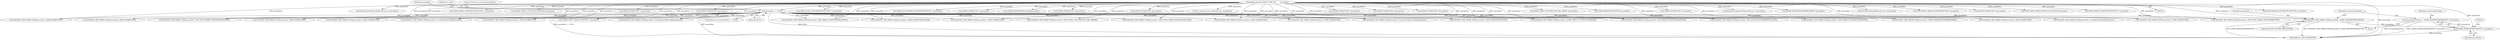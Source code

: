 digraph "0_Android_560ccdb509a7b86186fac0fce1b25bd9a3e6a6e8_2@pointer" {
"1002542" [label="(Call,*extradataIndexType = (QOMX_INDEXEXTRADATATYPE *) paramData)"];
"1002544" [label="(Call,(QOMX_INDEXEXTRADATATYPE *) paramData)"];
"1002538" [label="(Call,VALIDATE_OMX_PARAM_DATA(paramData, QOMX_INDEXEXTRADATATYPE))"];
"1000135" [label="(Call,paramData == NULL)"];
"1000111" [label="(MethodParameterIn,OMX_IN OMX_PTR        paramData)"];
"1002095" [label="(Call,(OMX_PARAM_BUFFERSUPPLIERTYPE*) paramData)"];
"1002591" [label="(Call,(EnableAndroidNativeBuffersParams *) paramData)"];
"1002255" [label="(Call,VALIDATE_OMX_PARAM_DATA(paramData, QOMX_ENABLETYPE))"];
"1002543" [label="(Identifier,extradataIndexType)"];
"1000134" [label="(ControlStructure,if (paramData == NULL))"];
"1002270" [label="(Call,VALIDATE_OMX_PARAM_DATA(paramData, QOMX_ENABLETYPE))"];
"1001634" [label="(Call,(OMX_PARAM_COMPONENTROLETYPE *) paramData)"];
"1002546" [label="(Identifier,paramData)"];
"1003007" [label="(Call,(QOMX_VIDEO_CUSTOM_BUFFERSIZE*)paramData)"];
"1001501" [label="(Call,VALIDATE_OMX_PARAM_DATA(paramData, OMX_QCOM_PARAM_PORTDEFINITIONTYPE))"];
"1002345" [label="(Call,VALIDATE_OMX_PARAM_DATA(paramData, QOMX_ENABLETYPE))"];
"1002300" [label="(Call,VALIDATE_OMX_PARAM_DATA(paramData, QOMX_ENABLETYPE))"];
"1002369" [label="(Call,(QOMX_ENABLETYPE *)paramData)"];
"1002619" [label="(Call,VALIDATE_OMX_PARAM_DATA(paramData, UseAndroidNativeBufferParams))"];
"1002315" [label="(Call,VALIDATE_OMX_PARAM_DATA(paramData, QOMX_ENABLETYPE))"];
"1002264" [label="(Call,(QOMX_ENABLETYPE *)paramData)"];
"1002394" [label="(Call,(QOMX_VIDEO_PARAM_DIVXTYPE *) paramData)"];
"1002408" [label="(Call,(OMX_QCOM_PLATFORMPRIVATE_EXTN *) paramData)"];
"1002537" [label="(Block,)"];
"1000137" [label="(Identifier,NULL)"];
"1000135" [label="(Call,paramData == NULL)"];
"1002585" [label="(Call,VALIDATE_OMX_PARAM_DATA(paramData, EnableAndroidNativeBuffersParams))"];
"1001628" [label="(Call,VALIDATE_OMX_PARAM_DATA(paramData, OMX_PARAM_COMPONENTROLETYPE))"];
"1002830" [label="(Call,VALIDATE_OMX_PARAM_DATA(paramData, QOMX_INDEXDOWNSCALAR))"];
"1001507" [label="(Call,(OMX_QCOM_PARAM_PORTDEFINITIONTYPE *) paramData)"];
"1002354" [label="(Call,(QOMX_ENABLETYPE *)paramData)"];
"1002836" [label="(Call,(QOMX_INDEXDOWNSCALAR*)paramData)"];
"1000136" [label="(Identifier,paramData)"];
"1002309" [label="(Call,(QOMX_ENABLETYPE *)paramData)"];
"1002360" [label="(Call,VALIDATE_OMX_PARAM_DATA(paramData, QOMX_ENABLETYPE))"];
"1002159" [label="(Call,VALIDATE_OMX_PARAM_DATA(paramData, QOMX_VIDEO_DECODER_PICTURE_ORDER))"];
"1002544" [label="(Call,(QOMX_INDEXEXTRADATATYPE *) paramData)"];
"1002384" [label="(Call,(QOMX_ENABLETYPE *)paramData)"];
"1002680" [label="(Call,VALIDATE_OMX_PARAM_DATA(paramData, OMX_VIDEO_PARAM_PROFILELEVELTYPE))"];
"1002285" [label="(Call,VALIDATE_OMX_PARAM_DATA(paramData, QOMX_ENABLETYPE))"];
"1002624" [label="(Call,use_android_native_buffer(hComp, paramData))"];
"1002542" [label="(Call,*extradataIndexType = (QOMX_INDEXEXTRADATATYPE *) paramData)"];
"1003102" [label="(MethodReturn,OMX_ERRORTYPE)"];
"1002330" [label="(Call,VALIDATE_OMX_PARAM_DATA(paramData, QOMX_ENABLETYPE))"];
"1002918" [label="(Call,VALIDATE_OMX_PARAM_DATA(paramData, PrepareForAdaptivePlaybackParams))"];
"1002040" [label="(Call,VALIDATE_OMX_PARAM_DATA(paramData, OMX_PRIORITYMGMTTYPE))"];
"1002551" [label="(Identifier,extradataIndexType)"];
"1002999" [label="(Call,VALIDATE_OMX_PARAM_DATA(paramData, QOMX_VIDEO_CUSTOM_BUFFERSIZE))"];
"1002249" [label="(Call,(QOMX_ENABLETYPE *)paramData)"];
"1002540" [label="(Identifier,QOMX_INDEXEXTRADATATYPE)"];
"1002324" [label="(Call,(QOMX_ENABLETYPE *)paramData)"];
"1002339" [label="(Call,(QOMX_ENABLETYPE *)paramData)"];
"1000177" [label="(Call,VALIDATE_OMX_PARAM_DATA(paramData, OMX_PARAM_PORTDEFINITIONTYPE))"];
"1002400" [label="(Call,VALIDATE_OMX_PARAM_DATA(paramData, OMX_QCOM_PLATFORMPRIVATE_EXTN))"];
"1000111" [label="(MethodParameterIn,OMX_IN OMX_PTR        paramData)"];
"1002089" [label="(Call,VALIDATE_OMX_PARAM_DATA(paramData, OMX_PARAM_BUFFERSUPPLIERTYPE))"];
"1002630" [label="(Call,VALIDATE_OMX_PARAM_DATA(paramData, QOMX_INDEXTIMESTAMPREORDER))"];
"1002165" [label="(Call,(QOMX_VIDEO_DECODER_PICTURE_ORDER *)paramData)"];
"1002539" [label="(Identifier,paramData)"];
"1002055" [label="(Call,(OMX_PRIORITYMGMTTYPE*) paramData)"];
"1000146" [label="(Identifier,m_state)"];
"1002375" [label="(Call,VALIDATE_OMX_PARAM_DATA(paramData, QOMX_ENABLETYPE))"];
"1002294" [label="(Call,(QOMX_ENABLETYPE *)paramData)"];
"1002709" [label="(Call,VALIDATE_OMX_PARAM_DATA(paramData, StoreMetaDataInBuffersParams))"];
"1002926" [label="(Call,(PrepareForAdaptivePlaybackParams *) paramData)"];
"1002636" [label="(Call,(QOMX_INDEXTIMESTAMPREORDER *)paramData)"];
"1002538" [label="(Call,VALIDATE_OMX_PARAM_DATA(paramData, QOMX_INDEXEXTRADATATYPE))"];
"1002240" [label="(Call,VALIDATE_OMX_PARAM_DATA(paramData, QOMX_ENABLETYPE))"];
"1002715" [label="(Call,(StoreMetaDataInBuffersParams *)paramData)"];
"1001336" [label="(Call,(OMX_VIDEO_PARAM_PORTFORMATTYPE *)paramData)"];
"1002279" [label="(Call,(QOMX_ENABLETYPE *)paramData)"];
"1002686" [label="(Call,(OMX_VIDEO_PARAM_PROFILELEVELTYPE*)paramData)"];
"1000183" [label="(Call,(OMX_PARAM_PORTDEFINITIONTYPE *) paramData)"];
"1001330" [label="(Call,VALIDATE_OMX_PARAM_DATA(paramData, OMX_VIDEO_PARAM_PORTFORMATTYPE))"];
"1000140" [label="(Literal,\"Get Param in Invalid paramData\")"];
"1002542" -> "1002537"  [label="AST: "];
"1002542" -> "1002544"  [label="CFG: "];
"1002543" -> "1002542"  [label="AST: "];
"1002544" -> "1002542"  [label="AST: "];
"1002551" -> "1002542"  [label="CFG: "];
"1002542" -> "1003102"  [label="DDG: extradataIndexType"];
"1002542" -> "1003102"  [label="DDG: (QOMX_INDEXEXTRADATATYPE *) paramData"];
"1002544" -> "1002542"  [label="DDG: paramData"];
"1002544" -> "1002546"  [label="CFG: "];
"1002545" -> "1002544"  [label="AST: "];
"1002546" -> "1002544"  [label="AST: "];
"1002544" -> "1003102"  [label="DDG: paramData"];
"1002538" -> "1002544"  [label="DDG: paramData"];
"1000111" -> "1002544"  [label="DDG: paramData"];
"1002538" -> "1002537"  [label="AST: "];
"1002538" -> "1002540"  [label="CFG: "];
"1002539" -> "1002538"  [label="AST: "];
"1002540" -> "1002538"  [label="AST: "];
"1002543" -> "1002538"  [label="CFG: "];
"1002538" -> "1003102"  [label="DDG: VALIDATE_OMX_PARAM_DATA(paramData, QOMX_INDEXEXTRADATATYPE)"];
"1002538" -> "1003102"  [label="DDG: QOMX_INDEXEXTRADATATYPE"];
"1000135" -> "1002538"  [label="DDG: paramData"];
"1000111" -> "1002538"  [label="DDG: paramData"];
"1000135" -> "1000134"  [label="AST: "];
"1000135" -> "1000137"  [label="CFG: "];
"1000136" -> "1000135"  [label="AST: "];
"1000137" -> "1000135"  [label="AST: "];
"1000140" -> "1000135"  [label="CFG: "];
"1000146" -> "1000135"  [label="CFG: "];
"1000135" -> "1003102"  [label="DDG: paramData == NULL"];
"1000135" -> "1003102"  [label="DDG: paramData"];
"1000135" -> "1003102"  [label="DDG: NULL"];
"1000111" -> "1000135"  [label="DDG: paramData"];
"1000135" -> "1000177"  [label="DDG: paramData"];
"1000135" -> "1001330"  [label="DDG: paramData"];
"1000135" -> "1001501"  [label="DDG: paramData"];
"1000135" -> "1001628"  [label="DDG: paramData"];
"1000135" -> "1002040"  [label="DDG: paramData"];
"1000135" -> "1002089"  [label="DDG: paramData"];
"1000135" -> "1002159"  [label="DDG: paramData"];
"1000135" -> "1002240"  [label="DDG: paramData"];
"1000135" -> "1002255"  [label="DDG: paramData"];
"1000135" -> "1002270"  [label="DDG: paramData"];
"1000135" -> "1002285"  [label="DDG: paramData"];
"1000135" -> "1002300"  [label="DDG: paramData"];
"1000135" -> "1002315"  [label="DDG: paramData"];
"1000135" -> "1002330"  [label="DDG: paramData"];
"1000135" -> "1002345"  [label="DDG: paramData"];
"1000135" -> "1002360"  [label="DDG: paramData"];
"1000135" -> "1002375"  [label="DDG: paramData"];
"1000135" -> "1002394"  [label="DDG: paramData"];
"1000135" -> "1002400"  [label="DDG: paramData"];
"1000135" -> "1002585"  [label="DDG: paramData"];
"1000135" -> "1002619"  [label="DDG: paramData"];
"1000135" -> "1002630"  [label="DDG: paramData"];
"1000135" -> "1002680"  [label="DDG: paramData"];
"1000135" -> "1002709"  [label="DDG: paramData"];
"1000135" -> "1002830"  [label="DDG: paramData"];
"1000135" -> "1002918"  [label="DDG: paramData"];
"1000135" -> "1002999"  [label="DDG: paramData"];
"1000111" -> "1000108"  [label="AST: "];
"1000111" -> "1003102"  [label="DDG: paramData"];
"1000111" -> "1000177"  [label="DDG: paramData"];
"1000111" -> "1000183"  [label="DDG: paramData"];
"1000111" -> "1001330"  [label="DDG: paramData"];
"1000111" -> "1001336"  [label="DDG: paramData"];
"1000111" -> "1001501"  [label="DDG: paramData"];
"1000111" -> "1001507"  [label="DDG: paramData"];
"1000111" -> "1001628"  [label="DDG: paramData"];
"1000111" -> "1001634"  [label="DDG: paramData"];
"1000111" -> "1002040"  [label="DDG: paramData"];
"1000111" -> "1002055"  [label="DDG: paramData"];
"1000111" -> "1002089"  [label="DDG: paramData"];
"1000111" -> "1002095"  [label="DDG: paramData"];
"1000111" -> "1002159"  [label="DDG: paramData"];
"1000111" -> "1002165"  [label="DDG: paramData"];
"1000111" -> "1002240"  [label="DDG: paramData"];
"1000111" -> "1002249"  [label="DDG: paramData"];
"1000111" -> "1002255"  [label="DDG: paramData"];
"1000111" -> "1002264"  [label="DDG: paramData"];
"1000111" -> "1002270"  [label="DDG: paramData"];
"1000111" -> "1002279"  [label="DDG: paramData"];
"1000111" -> "1002285"  [label="DDG: paramData"];
"1000111" -> "1002294"  [label="DDG: paramData"];
"1000111" -> "1002300"  [label="DDG: paramData"];
"1000111" -> "1002309"  [label="DDG: paramData"];
"1000111" -> "1002315"  [label="DDG: paramData"];
"1000111" -> "1002324"  [label="DDG: paramData"];
"1000111" -> "1002330"  [label="DDG: paramData"];
"1000111" -> "1002339"  [label="DDG: paramData"];
"1000111" -> "1002345"  [label="DDG: paramData"];
"1000111" -> "1002354"  [label="DDG: paramData"];
"1000111" -> "1002360"  [label="DDG: paramData"];
"1000111" -> "1002369"  [label="DDG: paramData"];
"1000111" -> "1002375"  [label="DDG: paramData"];
"1000111" -> "1002384"  [label="DDG: paramData"];
"1000111" -> "1002394"  [label="DDG: paramData"];
"1000111" -> "1002400"  [label="DDG: paramData"];
"1000111" -> "1002408"  [label="DDG: paramData"];
"1000111" -> "1002585"  [label="DDG: paramData"];
"1000111" -> "1002591"  [label="DDG: paramData"];
"1000111" -> "1002619"  [label="DDG: paramData"];
"1000111" -> "1002624"  [label="DDG: paramData"];
"1000111" -> "1002630"  [label="DDG: paramData"];
"1000111" -> "1002636"  [label="DDG: paramData"];
"1000111" -> "1002680"  [label="DDG: paramData"];
"1000111" -> "1002686"  [label="DDG: paramData"];
"1000111" -> "1002709"  [label="DDG: paramData"];
"1000111" -> "1002715"  [label="DDG: paramData"];
"1000111" -> "1002830"  [label="DDG: paramData"];
"1000111" -> "1002836"  [label="DDG: paramData"];
"1000111" -> "1002918"  [label="DDG: paramData"];
"1000111" -> "1002926"  [label="DDG: paramData"];
"1000111" -> "1002999"  [label="DDG: paramData"];
"1000111" -> "1003007"  [label="DDG: paramData"];
}
